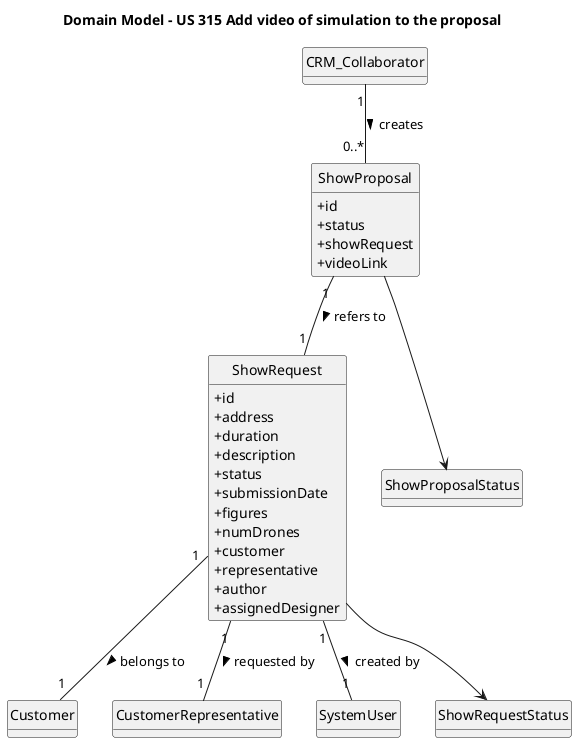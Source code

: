 @startuml
skinparam monochrome true
skinparam packageStyle rectangle
skinparam shadowing false

skinparam classAttributeIconSize 0
hide circle
hide methods

title Domain Model - US 315 Add video of simulation to the proposal

class CRM_Collaborator

class ShowRequest {
+id
+address
+duration
+description
+status
+submissionDate
+figures
+numDrones
+customer
+representative
+author
+assignedDesigner
}

class ShowProposal {
+id
+status
+showRequest
+videoLink
}

class Customer

class CustomerRepresentative

class SystemUser

enum ShowRequestStatus
enum ShowProposalStatus

CRM_Collaborator "1" -- "0..*" ShowProposal : creates >
ShowProposal "1" -- "1" ShowRequest : refers to >
ShowRequest "1" -- "1" Customer : belongs to >
ShowRequest "1" -- "1" CustomerRepresentative : requested by >
ShowRequest "1" -- "1" SystemUser : created by >

ShowRequest --> ShowRequestStatus
ShowProposal --> ShowProposalStatus

@enduml